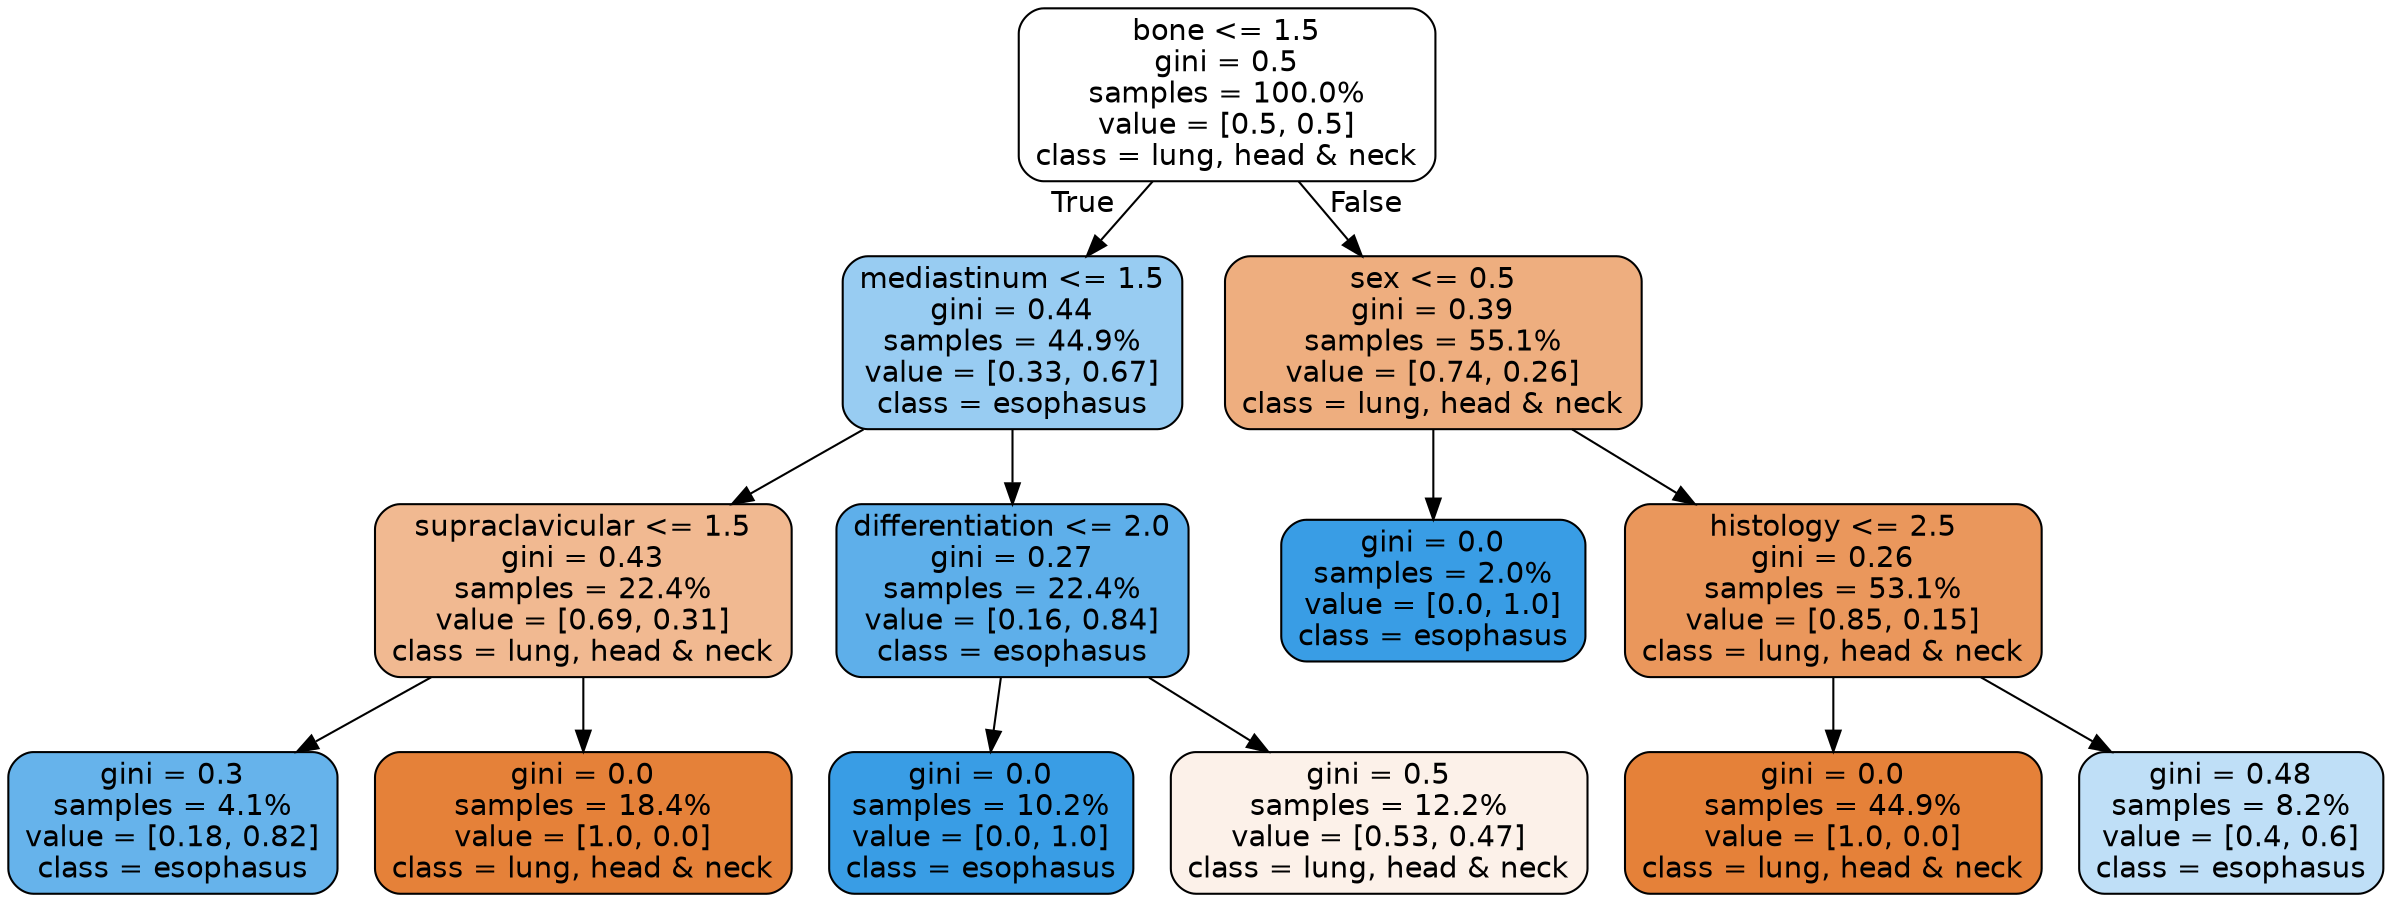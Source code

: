 digraph Tree {
node [shape=box, style="filled, rounded", color="black", fontname=helvetica] ;
edge [fontname=helvetica] ;
0 [label="bone <= 1.5\ngini = 0.5\nsamples = 100.0%\nvalue = [0.5, 0.5]\nclass = lung, head & neck", fillcolor="#ffffff"] ;
1 [label="mediastinum <= 1.5\ngini = 0.44\nsamples = 44.9%\nvalue = [0.33, 0.67]\nclass = esophasus", fillcolor="#98ccf2"] ;
0 -> 1 [labeldistance=2.5, labelangle=45, headlabel="True"] ;
2 [label="supraclavicular <= 1.5\ngini = 0.43\nsamples = 22.4%\nvalue = [0.69, 0.31]\nclass = lung, head & neck", fillcolor="#f1b991"] ;
1 -> 2 ;
3 [label="gini = 0.3\nsamples = 4.1%\nvalue = [0.18, 0.82]\nclass = esophasus", fillcolor="#66b3eb"] ;
2 -> 3 ;
4 [label="gini = 0.0\nsamples = 18.4%\nvalue = [1.0, 0.0]\nclass = lung, head & neck", fillcolor="#e58139"] ;
2 -> 4 ;
5 [label="differentiation <= 2.0\ngini = 0.27\nsamples = 22.4%\nvalue = [0.16, 0.84]\nclass = esophasus", fillcolor="#5eafea"] ;
1 -> 5 ;
6 [label="gini = 0.0\nsamples = 10.2%\nvalue = [0.0, 1.0]\nclass = esophasus", fillcolor="#399de5"] ;
5 -> 6 ;
7 [label="gini = 0.5\nsamples = 12.2%\nvalue = [0.53, 0.47]\nclass = lung, head & neck", fillcolor="#fcf1e9"] ;
5 -> 7 ;
8 [label="sex <= 0.5\ngini = 0.39\nsamples = 55.1%\nvalue = [0.74, 0.26]\nclass = lung, head & neck", fillcolor="#eeae7f"] ;
0 -> 8 [labeldistance=2.5, labelangle=-45, headlabel="False"] ;
9 [label="gini = 0.0\nsamples = 2.0%\nvalue = [0.0, 1.0]\nclass = esophasus", fillcolor="#399de5"] ;
8 -> 9 ;
10 [label="histology <= 2.5\ngini = 0.26\nsamples = 53.1%\nvalue = [0.85, 0.15]\nclass = lung, head & neck", fillcolor="#ea975c"] ;
8 -> 10 ;
11 [label="gini = 0.0\nsamples = 44.9%\nvalue = [1.0, 0.0]\nclass = lung, head & neck", fillcolor="#e58139"] ;
10 -> 11 ;
12 [label="gini = 0.48\nsamples = 8.2%\nvalue = [0.4, 0.6]\nclass = esophasus", fillcolor="#bfdff7"] ;
10 -> 12 ;
}